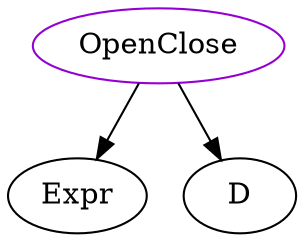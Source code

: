 digraph openclose{
OpenClose -> Expr;
OpenClose -> D;
OpenClose	[shape=oval, color=darkviolet, label="OpenClose"];
}
